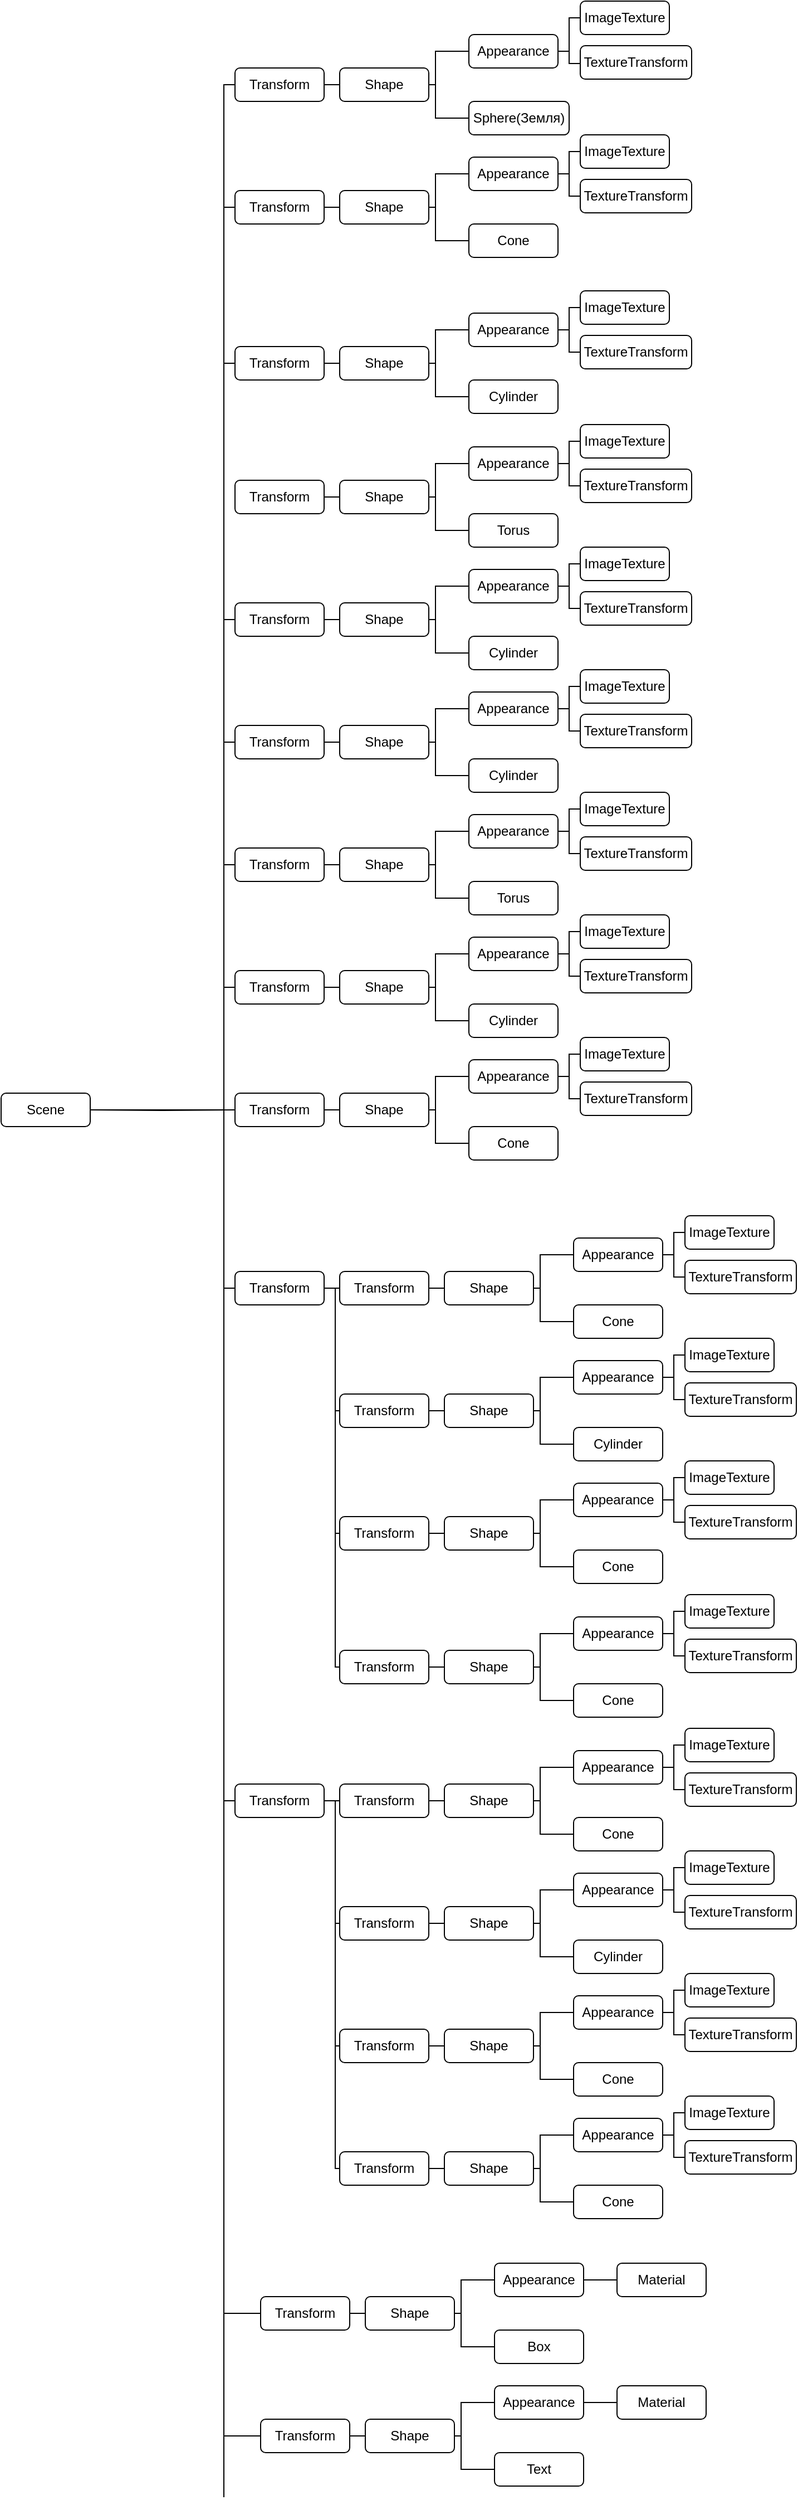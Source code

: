 <mxfile version="14.6.11" type="device"><diagram id="UtvkBC8guh-gYP6OzbVv" name="Page-1"><mxGraphModel dx="813" dy="421" grid="1" gridSize="10" guides="1" tooltips="1" connect="1" arrows="1" fold="1" page="1" pageScale="1" pageWidth="827" pageHeight="1169" math="0" shadow="0"><root><mxCell id="0"/><mxCell id="1" parent="0"/><mxCell id="LopsGSPSqJ2H9F0Yl11R-9" style="edgeStyle=orthogonalEdgeStyle;rounded=0;orthogonalLoop=1;jettySize=auto;html=1;entryX=0;entryY=0.5;entryDx=0;entryDy=0;endArrow=none;endFill=0;" parent="1" source="LopsGSPSqJ2H9F0Yl11R-1" target="LopsGSPSqJ2H9F0Yl11R-2" edge="1"><mxGeometry relative="1" as="geometry"><Array as="points"><mxPoint x="230" y="1095"/><mxPoint x="230" y="175"/></Array></mxGeometry></mxCell><mxCell id="LopsGSPSqJ2H9F0Yl11R-17" style="edgeStyle=orthogonalEdgeStyle;rounded=0;orthogonalLoop=1;jettySize=auto;html=1;entryX=0;entryY=0.5;entryDx=0;entryDy=0;endArrow=none;endFill=0;" parent="1" source="LopsGSPSqJ2H9F0Yl11R-1" target="LopsGSPSqJ2H9F0Yl11R-11" edge="1"><mxGeometry relative="1" as="geometry"><Array as="points"><mxPoint x="230" y="1095"/><mxPoint x="230" y="285"/></Array></mxGeometry></mxCell><mxCell id="LopsGSPSqJ2H9F0Yl11R-31" style="edgeStyle=orthogonalEdgeStyle;rounded=0;orthogonalLoop=1;jettySize=auto;html=1;entryX=0;entryY=0.5;entryDx=0;entryDy=0;endArrow=none;endFill=0;" parent="1" source="LopsGSPSqJ2H9F0Yl11R-1" target="LopsGSPSqJ2H9F0Yl11R-23" edge="1"><mxGeometry relative="1" as="geometry"><Array as="points"><mxPoint x="230" y="1095"/><mxPoint x="230" y="425"/></Array></mxGeometry></mxCell><mxCell id="LopsGSPSqJ2H9F0Yl11R-1" value="Scene" style="rounded=1;whiteSpace=wrap;html=1;" parent="1" vertex="1"><mxGeometry x="30" y="1080" width="80" height="30" as="geometry"/></mxCell><mxCell id="LopsGSPSqJ2H9F0Yl11R-8" style="edgeStyle=orthogonalEdgeStyle;rounded=0;orthogonalLoop=1;jettySize=auto;html=1;entryX=0;entryY=0.5;entryDx=0;entryDy=0;endArrow=none;endFill=0;" parent="1" source="LopsGSPSqJ2H9F0Yl11R-2" target="LopsGSPSqJ2H9F0Yl11R-3" edge="1"><mxGeometry relative="1" as="geometry"/></mxCell><mxCell id="LopsGSPSqJ2H9F0Yl11R-2" value="Transform" style="rounded=1;whiteSpace=wrap;html=1;" parent="1" vertex="1"><mxGeometry x="240" y="160" width="80" height="30" as="geometry"/></mxCell><mxCell id="LopsGSPSqJ2H9F0Yl11R-6" style="edgeStyle=orthogonalEdgeStyle;rounded=0;orthogonalLoop=1;jettySize=auto;html=1;entryX=0;entryY=0.5;entryDx=0;entryDy=0;endArrow=none;endFill=0;" parent="1" source="LopsGSPSqJ2H9F0Yl11R-3" target="LopsGSPSqJ2H9F0Yl11R-5" edge="1"><mxGeometry relative="1" as="geometry"><Array as="points"><mxPoint x="420" y="175"/><mxPoint x="420" y="205"/></Array></mxGeometry></mxCell><mxCell id="LopsGSPSqJ2H9F0Yl11R-7" style="edgeStyle=orthogonalEdgeStyle;rounded=0;orthogonalLoop=1;jettySize=auto;html=1;entryX=0;entryY=0.5;entryDx=0;entryDy=0;endArrow=none;endFill=0;" parent="1" source="LopsGSPSqJ2H9F0Yl11R-3" target="LopsGSPSqJ2H9F0Yl11R-4" edge="1"><mxGeometry relative="1" as="geometry"><Array as="points"><mxPoint x="420" y="175"/><mxPoint x="420" y="145"/></Array></mxGeometry></mxCell><mxCell id="LopsGSPSqJ2H9F0Yl11R-3" value="Shape" style="rounded=1;whiteSpace=wrap;html=1;" parent="1" vertex="1"><mxGeometry x="334" y="160" width="80" height="30" as="geometry"/></mxCell><mxCell id="LopsGSPSqJ2H9F0Yl11R-19" style="edgeStyle=orthogonalEdgeStyle;rounded=0;orthogonalLoop=1;jettySize=auto;html=1;entryX=0;entryY=0.5;entryDx=0;entryDy=0;endArrow=none;endFill=0;" parent="1" source="LopsGSPSqJ2H9F0Yl11R-4" target="LopsGSPSqJ2H9F0Yl11R-18" edge="1"><mxGeometry relative="1" as="geometry"><Array as="points"><mxPoint x="540" y="145"/><mxPoint x="540" y="115"/></Array></mxGeometry></mxCell><mxCell id="3xEvTqlO8h_3tcFU33eO-2" style="edgeStyle=orthogonalEdgeStyle;rounded=0;orthogonalLoop=1;jettySize=auto;html=1;entryX=0;entryY=0.5;entryDx=0;entryDy=0;endArrow=none;endFill=0;" edge="1" parent="1" source="LopsGSPSqJ2H9F0Yl11R-4" target="3xEvTqlO8h_3tcFU33eO-1"><mxGeometry relative="1" as="geometry"><mxPoint x="540" y="155" as="targetPoint"/><Array as="points"><mxPoint x="540" y="145"/><mxPoint x="540" y="156"/><mxPoint x="550" y="156"/></Array></mxGeometry></mxCell><mxCell id="LopsGSPSqJ2H9F0Yl11R-4" value="Appearance" style="rounded=1;whiteSpace=wrap;html=1;" parent="1" vertex="1"><mxGeometry x="450" y="130" width="80" height="30" as="geometry"/></mxCell><mxCell id="LopsGSPSqJ2H9F0Yl11R-5" value="Sphere(Земля)" style="rounded=1;whiteSpace=wrap;html=1;" parent="1" vertex="1"><mxGeometry x="450" y="190" width="90" height="30" as="geometry"/></mxCell><mxCell id="LopsGSPSqJ2H9F0Yl11R-10" style="edgeStyle=orthogonalEdgeStyle;rounded=0;orthogonalLoop=1;jettySize=auto;html=1;entryX=0;entryY=0.5;entryDx=0;entryDy=0;endArrow=none;endFill=0;" parent="1" source="LopsGSPSqJ2H9F0Yl11R-11" target="LopsGSPSqJ2H9F0Yl11R-14" edge="1"><mxGeometry relative="1" as="geometry"/></mxCell><mxCell id="LopsGSPSqJ2H9F0Yl11R-11" value="Transform" style="rounded=1;whiteSpace=wrap;html=1;" parent="1" vertex="1"><mxGeometry x="240" y="270" width="80" height="30" as="geometry"/></mxCell><mxCell id="LopsGSPSqJ2H9F0Yl11R-12" style="edgeStyle=orthogonalEdgeStyle;rounded=0;orthogonalLoop=1;jettySize=auto;html=1;entryX=0;entryY=0.5;entryDx=0;entryDy=0;endArrow=none;endFill=0;" parent="1" source="LopsGSPSqJ2H9F0Yl11R-14" target="LopsGSPSqJ2H9F0Yl11R-16" edge="1"><mxGeometry relative="1" as="geometry"><Array as="points"><mxPoint x="420" y="285"/><mxPoint x="420" y="315"/></Array></mxGeometry></mxCell><mxCell id="LopsGSPSqJ2H9F0Yl11R-13" style="edgeStyle=orthogonalEdgeStyle;rounded=0;orthogonalLoop=1;jettySize=auto;html=1;entryX=0;entryY=0.5;entryDx=0;entryDy=0;endArrow=none;endFill=0;" parent="1" source="LopsGSPSqJ2H9F0Yl11R-14" target="LopsGSPSqJ2H9F0Yl11R-15" edge="1"><mxGeometry relative="1" as="geometry"><Array as="points"><mxPoint x="420" y="285"/><mxPoint x="420" y="255"/></Array></mxGeometry></mxCell><mxCell id="LopsGSPSqJ2H9F0Yl11R-14" value="Shape" style="rounded=1;whiteSpace=wrap;html=1;" parent="1" vertex="1"><mxGeometry x="334" y="270" width="80" height="30" as="geometry"/></mxCell><mxCell id="LopsGSPSqJ2H9F0Yl11R-15" value="Appearance" style="rounded=1;whiteSpace=wrap;html=1;" parent="1" vertex="1"><mxGeometry x="450" y="240" width="80" height="30" as="geometry"/></mxCell><mxCell id="LopsGSPSqJ2H9F0Yl11R-16" value="Cone" style="rounded=1;whiteSpace=wrap;html=1;" parent="1" vertex="1"><mxGeometry x="450" y="300" width="80" height="30" as="geometry"/></mxCell><mxCell id="LopsGSPSqJ2H9F0Yl11R-18" value="ImageTexture" style="rounded=1;whiteSpace=wrap;html=1;" parent="1" vertex="1"><mxGeometry x="550" y="100" width="80" height="30" as="geometry"/></mxCell><mxCell id="LopsGSPSqJ2H9F0Yl11R-22" style="edgeStyle=orthogonalEdgeStyle;rounded=0;orthogonalLoop=1;jettySize=auto;html=1;entryX=0;entryY=0.5;entryDx=0;entryDy=0;endArrow=none;endFill=0;" parent="1" source="LopsGSPSqJ2H9F0Yl11R-23" target="LopsGSPSqJ2H9F0Yl11R-26" edge="1"><mxGeometry relative="1" as="geometry"/></mxCell><mxCell id="LopsGSPSqJ2H9F0Yl11R-23" value="Transform" style="rounded=1;whiteSpace=wrap;html=1;" parent="1" vertex="1"><mxGeometry x="240" y="410" width="80" height="30" as="geometry"/></mxCell><mxCell id="LopsGSPSqJ2H9F0Yl11R-24" style="edgeStyle=orthogonalEdgeStyle;rounded=0;orthogonalLoop=1;jettySize=auto;html=1;entryX=0;entryY=0.5;entryDx=0;entryDy=0;endArrow=none;endFill=0;" parent="1" source="LopsGSPSqJ2H9F0Yl11R-26" target="LopsGSPSqJ2H9F0Yl11R-29" edge="1"><mxGeometry relative="1" as="geometry"><Array as="points"><mxPoint x="420" y="425"/><mxPoint x="420" y="455"/></Array></mxGeometry></mxCell><mxCell id="LopsGSPSqJ2H9F0Yl11R-25" style="edgeStyle=orthogonalEdgeStyle;rounded=0;orthogonalLoop=1;jettySize=auto;html=1;entryX=0;entryY=0.5;entryDx=0;entryDy=0;endArrow=none;endFill=0;" parent="1" source="LopsGSPSqJ2H9F0Yl11R-26" target="LopsGSPSqJ2H9F0Yl11R-28" edge="1"><mxGeometry relative="1" as="geometry"><Array as="points"><mxPoint x="420" y="425"/><mxPoint x="420" y="395"/></Array></mxGeometry></mxCell><mxCell id="LopsGSPSqJ2H9F0Yl11R-26" value="Shape" style="rounded=1;whiteSpace=wrap;html=1;" parent="1" vertex="1"><mxGeometry x="334" y="410" width="80" height="30" as="geometry"/></mxCell><mxCell id="LopsGSPSqJ2H9F0Yl11R-27" style="edgeStyle=orthogonalEdgeStyle;rounded=0;orthogonalLoop=1;jettySize=auto;html=1;entryX=0;entryY=0.5;entryDx=0;entryDy=0;endArrow=none;endFill=0;" parent="1" source="LopsGSPSqJ2H9F0Yl11R-28" edge="1"><mxGeometry relative="1" as="geometry"><Array as="points"><mxPoint x="540" y="395"/><mxPoint x="540" y="375"/></Array><mxPoint x="550" y="375" as="targetPoint"/></mxGeometry></mxCell><mxCell id="LopsGSPSqJ2H9F0Yl11R-33" style="edgeStyle=orthogonalEdgeStyle;rounded=0;orthogonalLoop=1;jettySize=auto;html=1;entryX=0;entryY=0.5;entryDx=0;entryDy=0;endArrow=none;endFill=0;" parent="1" source="LopsGSPSqJ2H9F0Yl11R-28" edge="1"><mxGeometry relative="1" as="geometry"><Array as="points"><mxPoint x="540" y="395"/><mxPoint x="540" y="415"/></Array><mxPoint x="550" y="415" as="targetPoint"/></mxGeometry></mxCell><mxCell id="LopsGSPSqJ2H9F0Yl11R-28" value="Appearance" style="rounded=1;whiteSpace=wrap;html=1;" parent="1" vertex="1"><mxGeometry x="450" y="380" width="80" height="30" as="geometry"/></mxCell><mxCell id="LopsGSPSqJ2H9F0Yl11R-29" value="Cylinder" style="rounded=1;whiteSpace=wrap;html=1;" parent="1" vertex="1"><mxGeometry x="450" y="440" width="80" height="30" as="geometry"/></mxCell><mxCell id="LopsGSPSqJ2H9F0Yl11R-34" style="edgeStyle=orthogonalEdgeStyle;rounded=0;orthogonalLoop=1;jettySize=auto;html=1;entryX=0;entryY=0.5;entryDx=0;entryDy=0;endArrow=none;endFill=0;" parent="1" source="LopsGSPSqJ2H9F0Yl11R-35" target="LopsGSPSqJ2H9F0Yl11R-38" edge="1"><mxGeometry relative="1" as="geometry"/></mxCell><mxCell id="LopsGSPSqJ2H9F0Yl11R-35" value="Transform" style="rounded=1;whiteSpace=wrap;html=1;" parent="1" vertex="1"><mxGeometry x="240" y="530" width="80" height="30" as="geometry"/></mxCell><mxCell id="LopsGSPSqJ2H9F0Yl11R-36" style="edgeStyle=orthogonalEdgeStyle;rounded=0;orthogonalLoop=1;jettySize=auto;html=1;entryX=0;entryY=0.5;entryDx=0;entryDy=0;endArrow=none;endFill=0;" parent="1" source="LopsGSPSqJ2H9F0Yl11R-38" target="LopsGSPSqJ2H9F0Yl11R-42" edge="1"><mxGeometry relative="1" as="geometry"><Array as="points"><mxPoint x="420" y="545"/><mxPoint x="420" y="575"/></Array></mxGeometry></mxCell><mxCell id="LopsGSPSqJ2H9F0Yl11R-37" style="edgeStyle=orthogonalEdgeStyle;rounded=0;orthogonalLoop=1;jettySize=auto;html=1;entryX=0;entryY=0.5;entryDx=0;entryDy=0;endArrow=none;endFill=0;" parent="1" source="LopsGSPSqJ2H9F0Yl11R-38" target="LopsGSPSqJ2H9F0Yl11R-41" edge="1"><mxGeometry relative="1" as="geometry"><Array as="points"><mxPoint x="420" y="545"/><mxPoint x="420" y="515"/></Array></mxGeometry></mxCell><mxCell id="LopsGSPSqJ2H9F0Yl11R-38" value="Shape" style="rounded=1;whiteSpace=wrap;html=1;" parent="1" vertex="1"><mxGeometry x="334" y="530" width="80" height="30" as="geometry"/></mxCell><mxCell id="3xEvTqlO8h_3tcFU33eO-11" style="edgeStyle=orthogonalEdgeStyle;rounded=0;orthogonalLoop=1;jettySize=auto;html=1;entryX=0;entryY=0.5;entryDx=0;entryDy=0;endArrow=none;endFill=0;" edge="1" parent="1" source="LopsGSPSqJ2H9F0Yl11R-41" target="3xEvTqlO8h_3tcFU33eO-9"><mxGeometry relative="1" as="geometry"><Array as="points"><mxPoint x="540" y="515"/><mxPoint x="540" y="495"/></Array></mxGeometry></mxCell><mxCell id="3xEvTqlO8h_3tcFU33eO-12" style="edgeStyle=orthogonalEdgeStyle;rounded=0;orthogonalLoop=1;jettySize=auto;html=1;entryX=0;entryY=0.5;entryDx=0;entryDy=0;endArrow=none;endFill=0;" edge="1" parent="1" source="LopsGSPSqJ2H9F0Yl11R-41" target="3xEvTqlO8h_3tcFU33eO-10"><mxGeometry relative="1" as="geometry"><Array as="points"><mxPoint x="540" y="515"/><mxPoint x="540" y="535"/></Array></mxGeometry></mxCell><mxCell id="LopsGSPSqJ2H9F0Yl11R-41" value="Appearance" style="rounded=1;whiteSpace=wrap;html=1;" parent="1" vertex="1"><mxGeometry x="450" y="500" width="80" height="30" as="geometry"/></mxCell><mxCell id="LopsGSPSqJ2H9F0Yl11R-42" value="Torus" style="rounded=1;whiteSpace=wrap;html=1;" parent="1" vertex="1"><mxGeometry x="450" y="560" width="80" height="30" as="geometry"/></mxCell><mxCell id="LopsGSPSqJ2H9F0Yl11R-45" style="edgeStyle=orthogonalEdgeStyle;rounded=0;orthogonalLoop=1;jettySize=auto;html=1;entryX=0;entryY=0.5;entryDx=0;entryDy=0;endArrow=none;endFill=0;" parent="1" source="LopsGSPSqJ2H9F0Yl11R-46" target="LopsGSPSqJ2H9F0Yl11R-49" edge="1"><mxGeometry relative="1" as="geometry"/></mxCell><mxCell id="LopsGSPSqJ2H9F0Yl11R-146" style="edgeStyle=orthogonalEdgeStyle;rounded=0;orthogonalLoop=1;jettySize=auto;html=1;entryX=1;entryY=0.5;entryDx=0;entryDy=0;endArrow=none;endFill=0;" parent="1" source="LopsGSPSqJ2H9F0Yl11R-46" target="LopsGSPSqJ2H9F0Yl11R-1" edge="1"><mxGeometry relative="1" as="geometry"><Array as="points"><mxPoint x="230" y="655"/><mxPoint x="230" y="1095"/></Array></mxGeometry></mxCell><mxCell id="LopsGSPSqJ2H9F0Yl11R-46" value="Transform" style="rounded=1;whiteSpace=wrap;html=1;" parent="1" vertex="1"><mxGeometry x="240" y="640" width="80" height="30" as="geometry"/></mxCell><mxCell id="LopsGSPSqJ2H9F0Yl11R-47" style="edgeStyle=orthogonalEdgeStyle;rounded=0;orthogonalLoop=1;jettySize=auto;html=1;entryX=0;entryY=0.5;entryDx=0;entryDy=0;endArrow=none;endFill=0;" parent="1" source="LopsGSPSqJ2H9F0Yl11R-49" target="LopsGSPSqJ2H9F0Yl11R-52" edge="1"><mxGeometry relative="1" as="geometry"><Array as="points"><mxPoint x="420" y="655"/><mxPoint x="420" y="685"/></Array></mxGeometry></mxCell><mxCell id="LopsGSPSqJ2H9F0Yl11R-48" style="edgeStyle=orthogonalEdgeStyle;rounded=0;orthogonalLoop=1;jettySize=auto;html=1;entryX=0;entryY=0.5;entryDx=0;entryDy=0;endArrow=none;endFill=0;" parent="1" source="LopsGSPSqJ2H9F0Yl11R-49" target="LopsGSPSqJ2H9F0Yl11R-51" edge="1"><mxGeometry relative="1" as="geometry"><Array as="points"><mxPoint x="420" y="655"/><mxPoint x="420" y="625"/></Array></mxGeometry></mxCell><mxCell id="LopsGSPSqJ2H9F0Yl11R-49" value="Shape" style="rounded=1;whiteSpace=wrap;html=1;" parent="1" vertex="1"><mxGeometry x="334" y="640" width="80" height="30" as="geometry"/></mxCell><mxCell id="3xEvTqlO8h_3tcFU33eO-15" style="edgeStyle=orthogonalEdgeStyle;rounded=0;orthogonalLoop=1;jettySize=auto;html=1;entryX=0;entryY=0.5;entryDx=0;entryDy=0;endArrow=none;endFill=0;" edge="1" parent="1" source="LopsGSPSqJ2H9F0Yl11R-51" target="3xEvTqlO8h_3tcFU33eO-13"><mxGeometry relative="1" as="geometry"><Array as="points"><mxPoint x="540" y="625"/><mxPoint x="540" y="605"/></Array></mxGeometry></mxCell><mxCell id="3xEvTqlO8h_3tcFU33eO-16" style="edgeStyle=orthogonalEdgeStyle;rounded=0;orthogonalLoop=1;jettySize=auto;html=1;entryX=0;entryY=0.5;entryDx=0;entryDy=0;endArrow=none;endFill=0;" edge="1" parent="1" source="LopsGSPSqJ2H9F0Yl11R-51" target="3xEvTqlO8h_3tcFU33eO-14"><mxGeometry relative="1" as="geometry"><Array as="points"><mxPoint x="540" y="625"/><mxPoint x="540" y="645"/></Array></mxGeometry></mxCell><mxCell id="LopsGSPSqJ2H9F0Yl11R-51" value="Appearance" style="rounded=1;whiteSpace=wrap;html=1;" parent="1" vertex="1"><mxGeometry x="450" y="610" width="80" height="30" as="geometry"/></mxCell><mxCell id="LopsGSPSqJ2H9F0Yl11R-52" value="Cylinder" style="rounded=1;whiteSpace=wrap;html=1;" parent="1" vertex="1"><mxGeometry x="450" y="670" width="80" height="30" as="geometry"/></mxCell><mxCell id="LopsGSPSqJ2H9F0Yl11R-54" style="edgeStyle=orthogonalEdgeStyle;rounded=0;orthogonalLoop=1;jettySize=auto;html=1;entryX=0;entryY=0.5;entryDx=0;entryDy=0;endArrow=none;endFill=0;" parent="1" source="LopsGSPSqJ2H9F0Yl11R-55" target="LopsGSPSqJ2H9F0Yl11R-58" edge="1"><mxGeometry relative="1" as="geometry"/></mxCell><mxCell id="LopsGSPSqJ2H9F0Yl11R-147" style="edgeStyle=orthogonalEdgeStyle;rounded=0;orthogonalLoop=1;jettySize=auto;html=1;entryX=1;entryY=0.5;entryDx=0;entryDy=0;endArrow=none;endFill=0;" parent="1" source="LopsGSPSqJ2H9F0Yl11R-55" target="LopsGSPSqJ2H9F0Yl11R-1" edge="1"><mxGeometry relative="1" as="geometry"><Array as="points"><mxPoint x="230" y="765"/><mxPoint x="230" y="1095"/></Array></mxGeometry></mxCell><mxCell id="LopsGSPSqJ2H9F0Yl11R-55" value="Transform" style="rounded=1;whiteSpace=wrap;html=1;" parent="1" vertex="1"><mxGeometry x="240" y="750" width="80" height="30" as="geometry"/></mxCell><mxCell id="LopsGSPSqJ2H9F0Yl11R-56" style="edgeStyle=orthogonalEdgeStyle;rounded=0;orthogonalLoop=1;jettySize=auto;html=1;entryX=0;entryY=0.5;entryDx=0;entryDy=0;endArrow=none;endFill=0;" parent="1" source="LopsGSPSqJ2H9F0Yl11R-58" target="LopsGSPSqJ2H9F0Yl11R-61" edge="1"><mxGeometry relative="1" as="geometry"><Array as="points"><mxPoint x="420" y="765"/><mxPoint x="420" y="795"/></Array></mxGeometry></mxCell><mxCell id="LopsGSPSqJ2H9F0Yl11R-57" style="edgeStyle=orthogonalEdgeStyle;rounded=0;orthogonalLoop=1;jettySize=auto;html=1;entryX=0;entryY=0.5;entryDx=0;entryDy=0;endArrow=none;endFill=0;" parent="1" source="LopsGSPSqJ2H9F0Yl11R-58" target="LopsGSPSqJ2H9F0Yl11R-60" edge="1"><mxGeometry relative="1" as="geometry"><Array as="points"><mxPoint x="420" y="765"/><mxPoint x="420" y="735"/></Array></mxGeometry></mxCell><mxCell id="LopsGSPSqJ2H9F0Yl11R-58" value="Shape" style="rounded=1;whiteSpace=wrap;html=1;" parent="1" vertex="1"><mxGeometry x="334" y="750" width="80" height="30" as="geometry"/></mxCell><mxCell id="3xEvTqlO8h_3tcFU33eO-19" style="edgeStyle=orthogonalEdgeStyle;rounded=0;orthogonalLoop=1;jettySize=auto;html=1;entryX=0;entryY=0.5;entryDx=0;entryDy=0;endArrow=none;endFill=0;" edge="1" parent="1" source="LopsGSPSqJ2H9F0Yl11R-60" target="3xEvTqlO8h_3tcFU33eO-17"><mxGeometry relative="1" as="geometry"><Array as="points"><mxPoint x="540" y="735"/><mxPoint x="540" y="715"/></Array></mxGeometry></mxCell><mxCell id="3xEvTqlO8h_3tcFU33eO-20" style="edgeStyle=orthogonalEdgeStyle;rounded=0;orthogonalLoop=1;jettySize=auto;html=1;entryX=0;entryY=0.5;entryDx=0;entryDy=0;endArrow=none;endFill=0;" edge="1" parent="1" source="LopsGSPSqJ2H9F0Yl11R-60" target="3xEvTqlO8h_3tcFU33eO-18"><mxGeometry relative="1" as="geometry"><Array as="points"><mxPoint x="540" y="735"/><mxPoint x="540" y="755"/></Array></mxGeometry></mxCell><mxCell id="LopsGSPSqJ2H9F0Yl11R-60" value="Appearance" style="rounded=1;whiteSpace=wrap;html=1;" parent="1" vertex="1"><mxGeometry x="450" y="720" width="80" height="30" as="geometry"/></mxCell><mxCell id="LopsGSPSqJ2H9F0Yl11R-61" value="Cylinder" style="rounded=1;whiteSpace=wrap;html=1;" parent="1" vertex="1"><mxGeometry x="450" y="780" width="80" height="30" as="geometry"/></mxCell><mxCell id="LopsGSPSqJ2H9F0Yl11R-63" style="edgeStyle=orthogonalEdgeStyle;rounded=0;orthogonalLoop=1;jettySize=auto;html=1;entryX=0;entryY=0.5;entryDx=0;entryDy=0;endArrow=none;endFill=0;" parent="1" source="LopsGSPSqJ2H9F0Yl11R-64" target="LopsGSPSqJ2H9F0Yl11R-67" edge="1"><mxGeometry relative="1" as="geometry"/></mxCell><mxCell id="LopsGSPSqJ2H9F0Yl11R-148" style="edgeStyle=orthogonalEdgeStyle;rounded=0;orthogonalLoop=1;jettySize=auto;html=1;entryX=1;entryY=0.5;entryDx=0;entryDy=0;endArrow=none;endFill=0;" parent="1" source="LopsGSPSqJ2H9F0Yl11R-64" target="LopsGSPSqJ2H9F0Yl11R-1" edge="1"><mxGeometry relative="1" as="geometry"><Array as="points"><mxPoint x="230" y="875"/><mxPoint x="230" y="1095"/></Array></mxGeometry></mxCell><mxCell id="LopsGSPSqJ2H9F0Yl11R-64" value="Transform" style="rounded=1;whiteSpace=wrap;html=1;" parent="1" vertex="1"><mxGeometry x="240" y="860" width="80" height="30" as="geometry"/></mxCell><mxCell id="LopsGSPSqJ2H9F0Yl11R-65" style="edgeStyle=orthogonalEdgeStyle;rounded=0;orthogonalLoop=1;jettySize=auto;html=1;entryX=0;entryY=0.5;entryDx=0;entryDy=0;endArrow=none;endFill=0;" parent="1" source="LopsGSPSqJ2H9F0Yl11R-67" target="LopsGSPSqJ2H9F0Yl11R-70" edge="1"><mxGeometry relative="1" as="geometry"><Array as="points"><mxPoint x="420" y="875"/><mxPoint x="420" y="905"/></Array></mxGeometry></mxCell><mxCell id="LopsGSPSqJ2H9F0Yl11R-66" style="edgeStyle=orthogonalEdgeStyle;rounded=0;orthogonalLoop=1;jettySize=auto;html=1;entryX=0;entryY=0.5;entryDx=0;entryDy=0;endArrow=none;endFill=0;" parent="1" source="LopsGSPSqJ2H9F0Yl11R-67" target="LopsGSPSqJ2H9F0Yl11R-69" edge="1"><mxGeometry relative="1" as="geometry"><Array as="points"><mxPoint x="420" y="875"/><mxPoint x="420" y="845"/></Array></mxGeometry></mxCell><mxCell id="LopsGSPSqJ2H9F0Yl11R-67" value="Shape" style="rounded=1;whiteSpace=wrap;html=1;" parent="1" vertex="1"><mxGeometry x="334" y="860" width="80" height="30" as="geometry"/></mxCell><mxCell id="3xEvTqlO8h_3tcFU33eO-23" style="edgeStyle=orthogonalEdgeStyle;rounded=0;orthogonalLoop=1;jettySize=auto;html=1;entryX=0;entryY=0.5;entryDx=0;entryDy=0;endArrow=none;endFill=0;" edge="1" parent="1" source="LopsGSPSqJ2H9F0Yl11R-69" target="3xEvTqlO8h_3tcFU33eO-21"><mxGeometry relative="1" as="geometry"><Array as="points"><mxPoint x="540" y="845"/><mxPoint x="540" y="825"/></Array></mxGeometry></mxCell><mxCell id="3xEvTqlO8h_3tcFU33eO-24" style="edgeStyle=orthogonalEdgeStyle;rounded=0;orthogonalLoop=1;jettySize=auto;html=1;entryX=0;entryY=0.5;entryDx=0;entryDy=0;endArrow=none;endFill=0;" edge="1" parent="1" source="LopsGSPSqJ2H9F0Yl11R-69" target="3xEvTqlO8h_3tcFU33eO-22"><mxGeometry relative="1" as="geometry"><Array as="points"><mxPoint x="540" y="845"/><mxPoint x="540" y="865"/></Array></mxGeometry></mxCell><mxCell id="LopsGSPSqJ2H9F0Yl11R-69" value="Appearance" style="rounded=1;whiteSpace=wrap;html=1;" parent="1" vertex="1"><mxGeometry x="450" y="830" width="80" height="30" as="geometry"/></mxCell><mxCell id="LopsGSPSqJ2H9F0Yl11R-70" value="Torus" style="rounded=1;whiteSpace=wrap;html=1;" parent="1" vertex="1"><mxGeometry x="450" y="890" width="80" height="30" as="geometry"/></mxCell><mxCell id="LopsGSPSqJ2H9F0Yl11R-149" style="edgeStyle=orthogonalEdgeStyle;rounded=0;orthogonalLoop=1;jettySize=auto;html=1;entryX=1;entryY=0.5;entryDx=0;entryDy=0;endArrow=none;endFill=0;" parent="1" target="LopsGSPSqJ2H9F0Yl11R-1" edge="1"><mxGeometry relative="1" as="geometry"><Array as="points"><mxPoint x="230" y="985"/><mxPoint x="230" y="1095"/></Array><mxPoint x="240.0" y="985.0" as="sourcePoint"/></mxGeometry></mxCell><mxCell id="LopsGSPSqJ2H9F0Yl11R-150" style="edgeStyle=orthogonalEdgeStyle;rounded=0;orthogonalLoop=1;jettySize=auto;html=1;entryX=1;entryY=0.5;entryDx=0;entryDy=0;endArrow=none;endFill=0;" parent="1" target="LopsGSPSqJ2H9F0Yl11R-1" edge="1"><mxGeometry relative="1" as="geometry"><mxPoint x="240.0" y="1095" as="sourcePoint"/></mxGeometry></mxCell><mxCell id="3xEvTqlO8h_3tcFU33eO-1" value="TextureTransform" style="rounded=1;whiteSpace=wrap;html=1;" vertex="1" parent="1"><mxGeometry x="550" y="140" width="100" height="30" as="geometry"/></mxCell><mxCell id="3xEvTqlO8h_3tcFU33eO-5" value="" style="edgeStyle=orthogonalEdgeStyle;rounded=0;orthogonalLoop=1;jettySize=auto;html=1;endArrow=none;endFill=0;" edge="1" parent="1" source="3xEvTqlO8h_3tcFU33eO-3" target="LopsGSPSqJ2H9F0Yl11R-15"><mxGeometry relative="1" as="geometry"><Array as="points"><mxPoint x="540" y="235"/><mxPoint x="540" y="255"/></Array></mxGeometry></mxCell><mxCell id="3xEvTqlO8h_3tcFU33eO-3" value="ImageTexture" style="rounded=1;whiteSpace=wrap;html=1;" vertex="1" parent="1"><mxGeometry x="550" y="220" width="80" height="30" as="geometry"/></mxCell><mxCell id="3xEvTqlO8h_3tcFU33eO-6" style="edgeStyle=orthogonalEdgeStyle;rounded=0;orthogonalLoop=1;jettySize=auto;html=1;entryX=1;entryY=0.5;entryDx=0;entryDy=0;endArrow=none;endFill=0;" edge="1" parent="1" source="3xEvTqlO8h_3tcFU33eO-4" target="LopsGSPSqJ2H9F0Yl11R-15"><mxGeometry relative="1" as="geometry"><Array as="points"><mxPoint x="540" y="275"/><mxPoint x="540" y="255"/></Array></mxGeometry></mxCell><mxCell id="3xEvTqlO8h_3tcFU33eO-4" value="TextureTransform" style="rounded=1;whiteSpace=wrap;html=1;" vertex="1" parent="1"><mxGeometry x="550" y="260" width="100" height="30" as="geometry"/></mxCell><mxCell id="3xEvTqlO8h_3tcFU33eO-7" value="ImageTexture" style="rounded=1;whiteSpace=wrap;html=1;" vertex="1" parent="1"><mxGeometry x="550" y="360" width="80" height="30" as="geometry"/></mxCell><mxCell id="3xEvTqlO8h_3tcFU33eO-8" value="TextureTransform" style="rounded=1;whiteSpace=wrap;html=1;" vertex="1" parent="1"><mxGeometry x="550" y="400" width="100" height="30" as="geometry"/></mxCell><mxCell id="3xEvTqlO8h_3tcFU33eO-9" value="ImageTexture" style="rounded=1;whiteSpace=wrap;html=1;" vertex="1" parent="1"><mxGeometry x="550" y="480" width="80" height="30" as="geometry"/></mxCell><mxCell id="3xEvTqlO8h_3tcFU33eO-10" value="TextureTransform" style="rounded=1;whiteSpace=wrap;html=1;" vertex="1" parent="1"><mxGeometry x="550" y="520" width="100" height="30" as="geometry"/></mxCell><mxCell id="3xEvTqlO8h_3tcFU33eO-13" value="ImageTexture" style="rounded=1;whiteSpace=wrap;html=1;" vertex="1" parent="1"><mxGeometry x="550" y="590" width="80" height="30" as="geometry"/></mxCell><mxCell id="3xEvTqlO8h_3tcFU33eO-14" value="TextureTransform" style="rounded=1;whiteSpace=wrap;html=1;" vertex="1" parent="1"><mxGeometry x="550" y="630" width="100" height="30" as="geometry"/></mxCell><mxCell id="3xEvTqlO8h_3tcFU33eO-17" value="ImageTexture" style="rounded=1;whiteSpace=wrap;html=1;" vertex="1" parent="1"><mxGeometry x="550" y="700" width="80" height="30" as="geometry"/></mxCell><mxCell id="3xEvTqlO8h_3tcFU33eO-18" value="TextureTransform" style="rounded=1;whiteSpace=wrap;html=1;" vertex="1" parent="1"><mxGeometry x="550" y="740" width="100" height="30" as="geometry"/></mxCell><mxCell id="3xEvTqlO8h_3tcFU33eO-21" value="ImageTexture" style="rounded=1;whiteSpace=wrap;html=1;" vertex="1" parent="1"><mxGeometry x="550" y="810" width="80" height="30" as="geometry"/></mxCell><mxCell id="3xEvTqlO8h_3tcFU33eO-22" value="TextureTransform" style="rounded=1;whiteSpace=wrap;html=1;" vertex="1" parent="1"><mxGeometry x="550" y="850" width="100" height="30" as="geometry"/></mxCell><mxCell id="3xEvTqlO8h_3tcFU33eO-26" style="edgeStyle=orthogonalEdgeStyle;rounded=0;orthogonalLoop=1;jettySize=auto;html=1;entryX=0;entryY=0.5;entryDx=0;entryDy=0;endArrow=none;endFill=0;" edge="1" parent="1" source="3xEvTqlO8h_3tcFU33eO-27" target="3xEvTqlO8h_3tcFU33eO-30"><mxGeometry relative="1" as="geometry"/></mxCell><mxCell id="3xEvTqlO8h_3tcFU33eO-27" value="Transform" style="rounded=1;whiteSpace=wrap;html=1;" vertex="1" parent="1"><mxGeometry x="240" y="970" width="80" height="30" as="geometry"/></mxCell><mxCell id="3xEvTqlO8h_3tcFU33eO-28" style="edgeStyle=orthogonalEdgeStyle;rounded=0;orthogonalLoop=1;jettySize=auto;html=1;entryX=0;entryY=0.5;entryDx=0;entryDy=0;endArrow=none;endFill=0;" edge="1" parent="1" source="3xEvTqlO8h_3tcFU33eO-30" target="3xEvTqlO8h_3tcFU33eO-34"><mxGeometry relative="1" as="geometry"><Array as="points"><mxPoint x="420" y="985"/><mxPoint x="420" y="1015"/></Array></mxGeometry></mxCell><mxCell id="3xEvTqlO8h_3tcFU33eO-29" style="edgeStyle=orthogonalEdgeStyle;rounded=0;orthogonalLoop=1;jettySize=auto;html=1;entryX=0;entryY=0.5;entryDx=0;entryDy=0;endArrow=none;endFill=0;" edge="1" parent="1" source="3xEvTqlO8h_3tcFU33eO-30" target="3xEvTqlO8h_3tcFU33eO-33"><mxGeometry relative="1" as="geometry"><Array as="points"><mxPoint x="420" y="985"/><mxPoint x="420" y="955"/></Array></mxGeometry></mxCell><mxCell id="3xEvTqlO8h_3tcFU33eO-30" value="Shape" style="rounded=1;whiteSpace=wrap;html=1;" vertex="1" parent="1"><mxGeometry x="334" y="970" width="80" height="30" as="geometry"/></mxCell><mxCell id="3xEvTqlO8h_3tcFU33eO-31" style="edgeStyle=orthogonalEdgeStyle;rounded=0;orthogonalLoop=1;jettySize=auto;html=1;entryX=0;entryY=0.5;entryDx=0;entryDy=0;endArrow=none;endFill=0;" edge="1" parent="1" source="3xEvTqlO8h_3tcFU33eO-33" target="3xEvTqlO8h_3tcFU33eO-35"><mxGeometry relative="1" as="geometry"><Array as="points"><mxPoint x="540" y="955"/><mxPoint x="540" y="935"/></Array></mxGeometry></mxCell><mxCell id="3xEvTqlO8h_3tcFU33eO-32" style="edgeStyle=orthogonalEdgeStyle;rounded=0;orthogonalLoop=1;jettySize=auto;html=1;entryX=0;entryY=0.5;entryDx=0;entryDy=0;endArrow=none;endFill=0;" edge="1" parent="1" source="3xEvTqlO8h_3tcFU33eO-33" target="3xEvTqlO8h_3tcFU33eO-36"><mxGeometry relative="1" as="geometry"><Array as="points"><mxPoint x="540" y="955"/><mxPoint x="540" y="975"/></Array></mxGeometry></mxCell><mxCell id="3xEvTqlO8h_3tcFU33eO-33" value="Appearance" style="rounded=1;whiteSpace=wrap;html=1;" vertex="1" parent="1"><mxGeometry x="450" y="940" width="80" height="30" as="geometry"/></mxCell><mxCell id="3xEvTqlO8h_3tcFU33eO-34" value="Cylinder" style="rounded=1;whiteSpace=wrap;html=1;" vertex="1" parent="1"><mxGeometry x="450" y="1000" width="80" height="30" as="geometry"/></mxCell><mxCell id="3xEvTqlO8h_3tcFU33eO-35" value="ImageTexture" style="rounded=1;whiteSpace=wrap;html=1;" vertex="1" parent="1"><mxGeometry x="550" y="920" width="80" height="30" as="geometry"/></mxCell><mxCell id="3xEvTqlO8h_3tcFU33eO-36" value="TextureTransform" style="rounded=1;whiteSpace=wrap;html=1;" vertex="1" parent="1"><mxGeometry x="550" y="960" width="100" height="30" as="geometry"/></mxCell><mxCell id="3xEvTqlO8h_3tcFU33eO-37" style="edgeStyle=orthogonalEdgeStyle;rounded=0;orthogonalLoop=1;jettySize=auto;html=1;entryX=0;entryY=0.5;entryDx=0;entryDy=0;endArrow=none;endFill=0;" edge="1" parent="1" source="3xEvTqlO8h_3tcFU33eO-38" target="3xEvTqlO8h_3tcFU33eO-41"><mxGeometry relative="1" as="geometry"/></mxCell><mxCell id="3xEvTqlO8h_3tcFU33eO-38" value="Transform" style="rounded=1;whiteSpace=wrap;html=1;" vertex="1" parent="1"><mxGeometry x="240" y="1080" width="80" height="30" as="geometry"/></mxCell><mxCell id="3xEvTqlO8h_3tcFU33eO-39" style="edgeStyle=orthogonalEdgeStyle;rounded=0;orthogonalLoop=1;jettySize=auto;html=1;entryX=0;entryY=0.5;entryDx=0;entryDy=0;endArrow=none;endFill=0;" edge="1" parent="1" source="3xEvTqlO8h_3tcFU33eO-41" target="3xEvTqlO8h_3tcFU33eO-45"><mxGeometry relative="1" as="geometry"><Array as="points"><mxPoint x="420" y="1095"/><mxPoint x="420" y="1125"/></Array></mxGeometry></mxCell><mxCell id="3xEvTqlO8h_3tcFU33eO-40" style="edgeStyle=orthogonalEdgeStyle;rounded=0;orthogonalLoop=1;jettySize=auto;html=1;entryX=0;entryY=0.5;entryDx=0;entryDy=0;endArrow=none;endFill=0;" edge="1" parent="1" source="3xEvTqlO8h_3tcFU33eO-41" target="3xEvTqlO8h_3tcFU33eO-44"><mxGeometry relative="1" as="geometry"><Array as="points"><mxPoint x="420" y="1095"/><mxPoint x="420" y="1065"/></Array></mxGeometry></mxCell><mxCell id="3xEvTqlO8h_3tcFU33eO-41" value="Shape" style="rounded=1;whiteSpace=wrap;html=1;" vertex="1" parent="1"><mxGeometry x="334" y="1080" width="80" height="30" as="geometry"/></mxCell><mxCell id="3xEvTqlO8h_3tcFU33eO-42" style="edgeStyle=orthogonalEdgeStyle;rounded=0;orthogonalLoop=1;jettySize=auto;html=1;entryX=0;entryY=0.5;entryDx=0;entryDy=0;endArrow=none;endFill=0;" edge="1" parent="1" source="3xEvTqlO8h_3tcFU33eO-44" target="3xEvTqlO8h_3tcFU33eO-46"><mxGeometry relative="1" as="geometry"><Array as="points"><mxPoint x="540" y="1065"/><mxPoint x="540" y="1045"/></Array></mxGeometry></mxCell><mxCell id="3xEvTqlO8h_3tcFU33eO-43" style="edgeStyle=orthogonalEdgeStyle;rounded=0;orthogonalLoop=1;jettySize=auto;html=1;entryX=0;entryY=0.5;entryDx=0;entryDy=0;endArrow=none;endFill=0;" edge="1" parent="1" source="3xEvTqlO8h_3tcFU33eO-44" target="3xEvTqlO8h_3tcFU33eO-47"><mxGeometry relative="1" as="geometry"><Array as="points"><mxPoint x="540" y="1065"/><mxPoint x="540" y="1085"/></Array></mxGeometry></mxCell><mxCell id="3xEvTqlO8h_3tcFU33eO-44" value="Appearance" style="rounded=1;whiteSpace=wrap;html=1;" vertex="1" parent="1"><mxGeometry x="450" y="1050" width="80" height="30" as="geometry"/></mxCell><mxCell id="3xEvTqlO8h_3tcFU33eO-45" value="Cone" style="rounded=1;whiteSpace=wrap;html=1;" vertex="1" parent="1"><mxGeometry x="450" y="1110" width="80" height="30" as="geometry"/></mxCell><mxCell id="3xEvTqlO8h_3tcFU33eO-46" value="ImageTexture" style="rounded=1;whiteSpace=wrap;html=1;" vertex="1" parent="1"><mxGeometry x="550" y="1030" width="80" height="30" as="geometry"/></mxCell><mxCell id="3xEvTqlO8h_3tcFU33eO-47" value="TextureTransform" style="rounded=1;whiteSpace=wrap;html=1;" vertex="1" parent="1"><mxGeometry x="550" y="1070" width="100" height="30" as="geometry"/></mxCell><mxCell id="3xEvTqlO8h_3tcFU33eO-70" style="edgeStyle=orthogonalEdgeStyle;rounded=0;orthogonalLoop=1;jettySize=auto;html=1;entryX=0;entryY=0.5;entryDx=0;entryDy=0;endArrow=none;endFill=0;" edge="1" parent="1" source="3xEvTqlO8h_3tcFU33eO-48" target="3xEvTqlO8h_3tcFU33eO-60"><mxGeometry relative="1" as="geometry"/></mxCell><mxCell id="3xEvTqlO8h_3tcFU33eO-71" style="edgeStyle=orthogonalEdgeStyle;rounded=0;orthogonalLoop=1;jettySize=auto;html=1;endArrow=none;endFill=0;" edge="1" parent="1" source="3xEvTqlO8h_3tcFU33eO-48"><mxGeometry relative="1" as="geometry"><mxPoint x="230" y="1090" as="targetPoint"/><Array as="points"><mxPoint x="230" y="1255"/></Array></mxGeometry></mxCell><mxCell id="3xEvTqlO8h_3tcFU33eO-48" value="Transform" style="rounded=1;whiteSpace=wrap;html=1;" vertex="1" parent="1"><mxGeometry x="240" y="1240" width="80" height="30" as="geometry"/></mxCell><mxCell id="3xEvTqlO8h_3tcFU33eO-59" style="edgeStyle=orthogonalEdgeStyle;rounded=0;orthogonalLoop=1;jettySize=auto;html=1;entryX=0;entryY=0.5;entryDx=0;entryDy=0;endArrow=none;endFill=0;" edge="1" parent="1" source="3xEvTqlO8h_3tcFU33eO-60" target="3xEvTqlO8h_3tcFU33eO-63"><mxGeometry relative="1" as="geometry"/></mxCell><mxCell id="3xEvTqlO8h_3tcFU33eO-60" value="Transform" style="rounded=1;whiteSpace=wrap;html=1;" vertex="1" parent="1"><mxGeometry x="334" y="1240" width="80" height="30" as="geometry"/></mxCell><mxCell id="3xEvTqlO8h_3tcFU33eO-61" style="edgeStyle=orthogonalEdgeStyle;rounded=0;orthogonalLoop=1;jettySize=auto;html=1;entryX=0;entryY=0.5;entryDx=0;entryDy=0;endArrow=none;endFill=0;" edge="1" parent="1" source="3xEvTqlO8h_3tcFU33eO-63" target="3xEvTqlO8h_3tcFU33eO-67"><mxGeometry relative="1" as="geometry"><Array as="points"><mxPoint x="514" y="1255"/><mxPoint x="514" y="1285"/></Array></mxGeometry></mxCell><mxCell id="3xEvTqlO8h_3tcFU33eO-62" style="edgeStyle=orthogonalEdgeStyle;rounded=0;orthogonalLoop=1;jettySize=auto;html=1;entryX=0;entryY=0.5;entryDx=0;entryDy=0;endArrow=none;endFill=0;" edge="1" parent="1" source="3xEvTqlO8h_3tcFU33eO-63" target="3xEvTqlO8h_3tcFU33eO-66"><mxGeometry relative="1" as="geometry"><Array as="points"><mxPoint x="514" y="1255"/><mxPoint x="514" y="1225"/></Array></mxGeometry></mxCell><mxCell id="3xEvTqlO8h_3tcFU33eO-63" value="Shape" style="rounded=1;whiteSpace=wrap;html=1;" vertex="1" parent="1"><mxGeometry x="428" y="1240" width="80" height="30" as="geometry"/></mxCell><mxCell id="3xEvTqlO8h_3tcFU33eO-64" style="edgeStyle=orthogonalEdgeStyle;rounded=0;orthogonalLoop=1;jettySize=auto;html=1;entryX=0;entryY=0.5;entryDx=0;entryDy=0;endArrow=none;endFill=0;" edge="1" parent="1" source="3xEvTqlO8h_3tcFU33eO-66" target="3xEvTqlO8h_3tcFU33eO-68"><mxGeometry relative="1" as="geometry"><Array as="points"><mxPoint x="634" y="1225"/><mxPoint x="634" y="1205"/></Array></mxGeometry></mxCell><mxCell id="3xEvTqlO8h_3tcFU33eO-65" style="edgeStyle=orthogonalEdgeStyle;rounded=0;orthogonalLoop=1;jettySize=auto;html=1;entryX=0;entryY=0.5;entryDx=0;entryDy=0;endArrow=none;endFill=0;" edge="1" parent="1" source="3xEvTqlO8h_3tcFU33eO-66" target="3xEvTqlO8h_3tcFU33eO-69"><mxGeometry relative="1" as="geometry"><Array as="points"><mxPoint x="634" y="1225"/><mxPoint x="634" y="1245"/></Array></mxGeometry></mxCell><mxCell id="3xEvTqlO8h_3tcFU33eO-66" value="Appearance" style="rounded=1;whiteSpace=wrap;html=1;" vertex="1" parent="1"><mxGeometry x="544" y="1210" width="80" height="30" as="geometry"/></mxCell><mxCell id="3xEvTqlO8h_3tcFU33eO-67" value="Cone" style="rounded=1;whiteSpace=wrap;html=1;" vertex="1" parent="1"><mxGeometry x="544" y="1270" width="80" height="30" as="geometry"/></mxCell><mxCell id="3xEvTqlO8h_3tcFU33eO-68" value="ImageTexture" style="rounded=1;whiteSpace=wrap;html=1;" vertex="1" parent="1"><mxGeometry x="644" y="1190" width="80" height="30" as="geometry"/></mxCell><mxCell id="3xEvTqlO8h_3tcFU33eO-69" value="TextureTransform" style="rounded=1;whiteSpace=wrap;html=1;" vertex="1" parent="1"><mxGeometry x="644" y="1230" width="100" height="30" as="geometry"/></mxCell><mxCell id="3xEvTqlO8h_3tcFU33eO-85" style="edgeStyle=orthogonalEdgeStyle;rounded=0;orthogonalLoop=1;jettySize=auto;html=1;entryX=0;entryY=0.5;entryDx=0;entryDy=0;endArrow=none;endFill=0;" edge="1" parent="1" source="3xEvTqlO8h_3tcFU33eO-86" target="3xEvTqlO8h_3tcFU33eO-89"><mxGeometry relative="1" as="geometry"/></mxCell><mxCell id="3xEvTqlO8h_3tcFU33eO-192" style="edgeStyle=orthogonalEdgeStyle;rounded=0;orthogonalLoop=1;jettySize=auto;html=1;entryX=1;entryY=0.5;entryDx=0;entryDy=0;endArrow=none;endFill=0;" edge="1" parent="1" source="3xEvTqlO8h_3tcFU33eO-86" target="3xEvTqlO8h_3tcFU33eO-48"><mxGeometry relative="1" as="geometry"><Array as="points"><mxPoint x="330" y="1365"/><mxPoint x="330" y="1255"/></Array></mxGeometry></mxCell><mxCell id="3xEvTqlO8h_3tcFU33eO-86" value="Transform" style="rounded=1;whiteSpace=wrap;html=1;" vertex="1" parent="1"><mxGeometry x="334" y="1350" width="80" height="30" as="geometry"/></mxCell><mxCell id="3xEvTqlO8h_3tcFU33eO-87" style="edgeStyle=orthogonalEdgeStyle;rounded=0;orthogonalLoop=1;jettySize=auto;html=1;entryX=0;entryY=0.5;entryDx=0;entryDy=0;endArrow=none;endFill=0;" edge="1" parent="1" source="3xEvTqlO8h_3tcFU33eO-89" target="3xEvTqlO8h_3tcFU33eO-93"><mxGeometry relative="1" as="geometry"><Array as="points"><mxPoint x="514" y="1365"/><mxPoint x="514" y="1395"/></Array></mxGeometry></mxCell><mxCell id="3xEvTqlO8h_3tcFU33eO-88" style="edgeStyle=orthogonalEdgeStyle;rounded=0;orthogonalLoop=1;jettySize=auto;html=1;entryX=0;entryY=0.5;entryDx=0;entryDy=0;endArrow=none;endFill=0;" edge="1" parent="1" source="3xEvTqlO8h_3tcFU33eO-89" target="3xEvTqlO8h_3tcFU33eO-92"><mxGeometry relative="1" as="geometry"><Array as="points"><mxPoint x="514" y="1365"/><mxPoint x="514" y="1335"/></Array></mxGeometry></mxCell><mxCell id="3xEvTqlO8h_3tcFU33eO-89" value="Shape" style="rounded=1;whiteSpace=wrap;html=1;" vertex="1" parent="1"><mxGeometry x="428" y="1350" width="80" height="30" as="geometry"/></mxCell><mxCell id="3xEvTqlO8h_3tcFU33eO-90" style="edgeStyle=orthogonalEdgeStyle;rounded=0;orthogonalLoop=1;jettySize=auto;html=1;entryX=0;entryY=0.5;entryDx=0;entryDy=0;endArrow=none;endFill=0;" edge="1" parent="1" source="3xEvTqlO8h_3tcFU33eO-92" target="3xEvTqlO8h_3tcFU33eO-94"><mxGeometry relative="1" as="geometry"><Array as="points"><mxPoint x="634" y="1335"/><mxPoint x="634" y="1315"/></Array></mxGeometry></mxCell><mxCell id="3xEvTqlO8h_3tcFU33eO-91" style="edgeStyle=orthogonalEdgeStyle;rounded=0;orthogonalLoop=1;jettySize=auto;html=1;entryX=0;entryY=0.5;entryDx=0;entryDy=0;endArrow=none;endFill=0;" edge="1" parent="1" source="3xEvTqlO8h_3tcFU33eO-92" target="3xEvTqlO8h_3tcFU33eO-95"><mxGeometry relative="1" as="geometry"><Array as="points"><mxPoint x="634" y="1335"/><mxPoint x="634" y="1355"/></Array></mxGeometry></mxCell><mxCell id="3xEvTqlO8h_3tcFU33eO-92" value="Appearance" style="rounded=1;whiteSpace=wrap;html=1;" vertex="1" parent="1"><mxGeometry x="544" y="1320" width="80" height="30" as="geometry"/></mxCell><mxCell id="3xEvTqlO8h_3tcFU33eO-93" value="Cylinder" style="rounded=1;whiteSpace=wrap;html=1;" vertex="1" parent="1"><mxGeometry x="544" y="1380" width="80" height="30" as="geometry"/></mxCell><mxCell id="3xEvTqlO8h_3tcFU33eO-94" value="ImageTexture" style="rounded=1;whiteSpace=wrap;html=1;" vertex="1" parent="1"><mxGeometry x="644" y="1300" width="80" height="30" as="geometry"/></mxCell><mxCell id="3xEvTqlO8h_3tcFU33eO-95" value="TextureTransform" style="rounded=1;whiteSpace=wrap;html=1;" vertex="1" parent="1"><mxGeometry x="644" y="1340" width="100" height="30" as="geometry"/></mxCell><mxCell id="3xEvTqlO8h_3tcFU33eO-96" style="edgeStyle=orthogonalEdgeStyle;rounded=0;orthogonalLoop=1;jettySize=auto;html=1;entryX=0;entryY=0.5;entryDx=0;entryDy=0;endArrow=none;endFill=0;" edge="1" parent="1" source="3xEvTqlO8h_3tcFU33eO-97" target="3xEvTqlO8h_3tcFU33eO-100"><mxGeometry relative="1" as="geometry"/></mxCell><mxCell id="3xEvTqlO8h_3tcFU33eO-193" style="edgeStyle=orthogonalEdgeStyle;rounded=0;orthogonalLoop=1;jettySize=auto;html=1;endArrow=none;endFill=0;" edge="1" parent="1" source="3xEvTqlO8h_3tcFU33eO-97"><mxGeometry relative="1" as="geometry"><mxPoint x="330" y="1320" as="targetPoint"/><Array as="points"><mxPoint x="330" y="1475"/></Array></mxGeometry></mxCell><mxCell id="3xEvTqlO8h_3tcFU33eO-97" value="Transform" style="rounded=1;whiteSpace=wrap;html=1;" vertex="1" parent="1"><mxGeometry x="334" y="1460" width="80" height="30" as="geometry"/></mxCell><mxCell id="3xEvTqlO8h_3tcFU33eO-98" style="edgeStyle=orthogonalEdgeStyle;rounded=0;orthogonalLoop=1;jettySize=auto;html=1;entryX=0;entryY=0.5;entryDx=0;entryDy=0;endArrow=none;endFill=0;" edge="1" parent="1" source="3xEvTqlO8h_3tcFU33eO-100" target="3xEvTqlO8h_3tcFU33eO-104"><mxGeometry relative="1" as="geometry"><Array as="points"><mxPoint x="514" y="1475"/><mxPoint x="514" y="1505"/></Array></mxGeometry></mxCell><mxCell id="3xEvTqlO8h_3tcFU33eO-99" style="edgeStyle=orthogonalEdgeStyle;rounded=0;orthogonalLoop=1;jettySize=auto;html=1;entryX=0;entryY=0.5;entryDx=0;entryDy=0;endArrow=none;endFill=0;" edge="1" parent="1" source="3xEvTqlO8h_3tcFU33eO-100" target="3xEvTqlO8h_3tcFU33eO-103"><mxGeometry relative="1" as="geometry"><Array as="points"><mxPoint x="514" y="1475"/><mxPoint x="514" y="1445"/></Array></mxGeometry></mxCell><mxCell id="3xEvTqlO8h_3tcFU33eO-100" value="Shape" style="rounded=1;whiteSpace=wrap;html=1;" vertex="1" parent="1"><mxGeometry x="428" y="1460" width="80" height="30" as="geometry"/></mxCell><mxCell id="3xEvTqlO8h_3tcFU33eO-101" style="edgeStyle=orthogonalEdgeStyle;rounded=0;orthogonalLoop=1;jettySize=auto;html=1;entryX=0;entryY=0.5;entryDx=0;entryDy=0;endArrow=none;endFill=0;" edge="1" parent="1" source="3xEvTqlO8h_3tcFU33eO-103" target="3xEvTqlO8h_3tcFU33eO-105"><mxGeometry relative="1" as="geometry"><Array as="points"><mxPoint x="634" y="1445"/><mxPoint x="634" y="1425"/></Array></mxGeometry></mxCell><mxCell id="3xEvTqlO8h_3tcFU33eO-102" style="edgeStyle=orthogonalEdgeStyle;rounded=0;orthogonalLoop=1;jettySize=auto;html=1;entryX=0;entryY=0.5;entryDx=0;entryDy=0;endArrow=none;endFill=0;" edge="1" parent="1" source="3xEvTqlO8h_3tcFU33eO-103" target="3xEvTqlO8h_3tcFU33eO-106"><mxGeometry relative="1" as="geometry"><Array as="points"><mxPoint x="634" y="1445"/><mxPoint x="634" y="1465"/></Array></mxGeometry></mxCell><mxCell id="3xEvTqlO8h_3tcFU33eO-103" value="Appearance" style="rounded=1;whiteSpace=wrap;html=1;" vertex="1" parent="1"><mxGeometry x="544" y="1430" width="80" height="30" as="geometry"/></mxCell><mxCell id="3xEvTqlO8h_3tcFU33eO-104" value="Cone" style="rounded=1;whiteSpace=wrap;html=1;" vertex="1" parent="1"><mxGeometry x="544" y="1490" width="80" height="30" as="geometry"/></mxCell><mxCell id="3xEvTqlO8h_3tcFU33eO-105" value="ImageTexture" style="rounded=1;whiteSpace=wrap;html=1;" vertex="1" parent="1"><mxGeometry x="644" y="1410" width="80" height="30" as="geometry"/></mxCell><mxCell id="3xEvTqlO8h_3tcFU33eO-106" value="TextureTransform" style="rounded=1;whiteSpace=wrap;html=1;" vertex="1" parent="1"><mxGeometry x="644" y="1450" width="100" height="30" as="geometry"/></mxCell><mxCell id="3xEvTqlO8h_3tcFU33eO-107" style="edgeStyle=orthogonalEdgeStyle;rounded=0;orthogonalLoop=1;jettySize=auto;html=1;entryX=0;entryY=0.5;entryDx=0;entryDy=0;endArrow=none;endFill=0;" edge="1" parent="1" source="3xEvTqlO8h_3tcFU33eO-108" target="3xEvTqlO8h_3tcFU33eO-111"><mxGeometry relative="1" as="geometry"/></mxCell><mxCell id="3xEvTqlO8h_3tcFU33eO-194" style="edgeStyle=orthogonalEdgeStyle;rounded=0;orthogonalLoop=1;jettySize=auto;html=1;endArrow=none;endFill=0;" edge="1" parent="1" source="3xEvTqlO8h_3tcFU33eO-108"><mxGeometry relative="1" as="geometry"><mxPoint x="330" y="1430" as="targetPoint"/><Array as="points"><mxPoint x="330" y="1595"/></Array></mxGeometry></mxCell><mxCell id="3xEvTqlO8h_3tcFU33eO-108" value="Transform" style="rounded=1;whiteSpace=wrap;html=1;" vertex="1" parent="1"><mxGeometry x="334" y="1580" width="80" height="30" as="geometry"/></mxCell><mxCell id="3xEvTqlO8h_3tcFU33eO-109" style="edgeStyle=orthogonalEdgeStyle;rounded=0;orthogonalLoop=1;jettySize=auto;html=1;entryX=0;entryY=0.5;entryDx=0;entryDy=0;endArrow=none;endFill=0;" edge="1" parent="1" source="3xEvTqlO8h_3tcFU33eO-111" target="3xEvTqlO8h_3tcFU33eO-115"><mxGeometry relative="1" as="geometry"><Array as="points"><mxPoint x="514" y="1595"/><mxPoint x="514" y="1625"/></Array></mxGeometry></mxCell><mxCell id="3xEvTqlO8h_3tcFU33eO-110" style="edgeStyle=orthogonalEdgeStyle;rounded=0;orthogonalLoop=1;jettySize=auto;html=1;entryX=0;entryY=0.5;entryDx=0;entryDy=0;endArrow=none;endFill=0;" edge="1" parent="1" source="3xEvTqlO8h_3tcFU33eO-111" target="3xEvTqlO8h_3tcFU33eO-114"><mxGeometry relative="1" as="geometry"><Array as="points"><mxPoint x="514" y="1595"/><mxPoint x="514" y="1565"/></Array></mxGeometry></mxCell><mxCell id="3xEvTqlO8h_3tcFU33eO-111" value="Shape" style="rounded=1;whiteSpace=wrap;html=1;" vertex="1" parent="1"><mxGeometry x="428" y="1580" width="80" height="30" as="geometry"/></mxCell><mxCell id="3xEvTqlO8h_3tcFU33eO-112" style="edgeStyle=orthogonalEdgeStyle;rounded=0;orthogonalLoop=1;jettySize=auto;html=1;entryX=0;entryY=0.5;entryDx=0;entryDy=0;endArrow=none;endFill=0;" edge="1" parent="1" source="3xEvTqlO8h_3tcFU33eO-114" target="3xEvTqlO8h_3tcFU33eO-116"><mxGeometry relative="1" as="geometry"><Array as="points"><mxPoint x="634" y="1565"/><mxPoint x="634" y="1545"/></Array></mxGeometry></mxCell><mxCell id="3xEvTqlO8h_3tcFU33eO-113" style="edgeStyle=orthogonalEdgeStyle;rounded=0;orthogonalLoop=1;jettySize=auto;html=1;entryX=0;entryY=0.5;entryDx=0;entryDy=0;endArrow=none;endFill=0;" edge="1" parent="1" source="3xEvTqlO8h_3tcFU33eO-114" target="3xEvTqlO8h_3tcFU33eO-117"><mxGeometry relative="1" as="geometry"><Array as="points"><mxPoint x="634" y="1565"/><mxPoint x="634" y="1585"/></Array></mxGeometry></mxCell><mxCell id="3xEvTqlO8h_3tcFU33eO-114" value="Appearance" style="rounded=1;whiteSpace=wrap;html=1;" vertex="1" parent="1"><mxGeometry x="544" y="1550" width="80" height="30" as="geometry"/></mxCell><mxCell id="3xEvTqlO8h_3tcFU33eO-115" value="Cone" style="rounded=1;whiteSpace=wrap;html=1;" vertex="1" parent="1"><mxGeometry x="544" y="1610" width="80" height="30" as="geometry"/></mxCell><mxCell id="3xEvTqlO8h_3tcFU33eO-116" value="ImageTexture" style="rounded=1;whiteSpace=wrap;html=1;" vertex="1" parent="1"><mxGeometry x="644" y="1530" width="80" height="30" as="geometry"/></mxCell><mxCell id="3xEvTqlO8h_3tcFU33eO-117" value="TextureTransform" style="rounded=1;whiteSpace=wrap;html=1;" vertex="1" parent="1"><mxGeometry x="644" y="1570" width="100" height="30" as="geometry"/></mxCell><mxCell id="3xEvTqlO8h_3tcFU33eO-130" style="edgeStyle=orthogonalEdgeStyle;rounded=0;orthogonalLoop=1;jettySize=auto;html=1;entryX=0;entryY=0.5;entryDx=0;entryDy=0;endArrow=none;endFill=0;" edge="1" parent="1" source="3xEvTqlO8h_3tcFU33eO-118" target="3xEvTqlO8h_3tcFU33eO-120"><mxGeometry relative="1" as="geometry"/></mxCell><mxCell id="3xEvTqlO8h_3tcFU33eO-189" style="edgeStyle=orthogonalEdgeStyle;rounded=0;orthogonalLoop=1;jettySize=auto;html=1;endArrow=none;endFill=0;" edge="1" parent="1" source="3xEvTqlO8h_3tcFU33eO-118"><mxGeometry relative="1" as="geometry"><mxPoint x="230" y="1120" as="targetPoint"/><Array as="points"><mxPoint x="230" y="1715"/></Array></mxGeometry></mxCell><mxCell id="3xEvTqlO8h_3tcFU33eO-118" value="Transform" style="rounded=1;whiteSpace=wrap;html=1;" vertex="1" parent="1"><mxGeometry x="240" y="1700" width="80" height="30" as="geometry"/></mxCell><mxCell id="3xEvTqlO8h_3tcFU33eO-119" style="edgeStyle=orthogonalEdgeStyle;rounded=0;orthogonalLoop=1;jettySize=auto;html=1;entryX=0;entryY=0.5;entryDx=0;entryDy=0;endArrow=none;endFill=0;" edge="1" parent="1" source="3xEvTqlO8h_3tcFU33eO-120" target="3xEvTqlO8h_3tcFU33eO-123"><mxGeometry relative="1" as="geometry"/></mxCell><mxCell id="3xEvTqlO8h_3tcFU33eO-120" value="Transform" style="rounded=1;whiteSpace=wrap;html=1;" vertex="1" parent="1"><mxGeometry x="334" y="1700" width="80" height="30" as="geometry"/></mxCell><mxCell id="3xEvTqlO8h_3tcFU33eO-121" style="edgeStyle=orthogonalEdgeStyle;rounded=0;orthogonalLoop=1;jettySize=auto;html=1;entryX=0;entryY=0.5;entryDx=0;entryDy=0;endArrow=none;endFill=0;" edge="1" parent="1" source="3xEvTqlO8h_3tcFU33eO-123" target="3xEvTqlO8h_3tcFU33eO-127"><mxGeometry relative="1" as="geometry"><Array as="points"><mxPoint x="514" y="1715"/><mxPoint x="514" y="1745"/></Array></mxGeometry></mxCell><mxCell id="3xEvTqlO8h_3tcFU33eO-122" style="edgeStyle=orthogonalEdgeStyle;rounded=0;orthogonalLoop=1;jettySize=auto;html=1;entryX=0;entryY=0.5;entryDx=0;entryDy=0;endArrow=none;endFill=0;" edge="1" parent="1" source="3xEvTqlO8h_3tcFU33eO-123" target="3xEvTqlO8h_3tcFU33eO-126"><mxGeometry relative="1" as="geometry"><Array as="points"><mxPoint x="514" y="1715"/><mxPoint x="514" y="1685"/></Array></mxGeometry></mxCell><mxCell id="3xEvTqlO8h_3tcFU33eO-123" value="Shape" style="rounded=1;whiteSpace=wrap;html=1;" vertex="1" parent="1"><mxGeometry x="428" y="1700" width="80" height="30" as="geometry"/></mxCell><mxCell id="3xEvTqlO8h_3tcFU33eO-124" style="edgeStyle=orthogonalEdgeStyle;rounded=0;orthogonalLoop=1;jettySize=auto;html=1;entryX=0;entryY=0.5;entryDx=0;entryDy=0;endArrow=none;endFill=0;" edge="1" parent="1" source="3xEvTqlO8h_3tcFU33eO-126" target="3xEvTqlO8h_3tcFU33eO-128"><mxGeometry relative="1" as="geometry"><Array as="points"><mxPoint x="634" y="1685"/><mxPoint x="634" y="1665"/></Array></mxGeometry></mxCell><mxCell id="3xEvTqlO8h_3tcFU33eO-125" style="edgeStyle=orthogonalEdgeStyle;rounded=0;orthogonalLoop=1;jettySize=auto;html=1;entryX=0;entryY=0.5;entryDx=0;entryDy=0;endArrow=none;endFill=0;" edge="1" parent="1" source="3xEvTqlO8h_3tcFU33eO-126" target="3xEvTqlO8h_3tcFU33eO-129"><mxGeometry relative="1" as="geometry"><Array as="points"><mxPoint x="634" y="1685"/><mxPoint x="634" y="1705"/></Array></mxGeometry></mxCell><mxCell id="3xEvTqlO8h_3tcFU33eO-126" value="Appearance" style="rounded=1;whiteSpace=wrap;html=1;" vertex="1" parent="1"><mxGeometry x="544" y="1670" width="80" height="30" as="geometry"/></mxCell><mxCell id="3xEvTqlO8h_3tcFU33eO-127" value="Cone" style="rounded=1;whiteSpace=wrap;html=1;" vertex="1" parent="1"><mxGeometry x="544" y="1730" width="80" height="30" as="geometry"/></mxCell><mxCell id="3xEvTqlO8h_3tcFU33eO-128" value="ImageTexture" style="rounded=1;whiteSpace=wrap;html=1;" vertex="1" parent="1"><mxGeometry x="644" y="1650" width="80" height="30" as="geometry"/></mxCell><mxCell id="3xEvTqlO8h_3tcFU33eO-129" value="TextureTransform" style="rounded=1;whiteSpace=wrap;html=1;" vertex="1" parent="1"><mxGeometry x="644" y="1690" width="100" height="30" as="geometry"/></mxCell><mxCell id="3xEvTqlO8h_3tcFU33eO-131" style="edgeStyle=orthogonalEdgeStyle;rounded=0;orthogonalLoop=1;jettySize=auto;html=1;entryX=0;entryY=0.5;entryDx=0;entryDy=0;endArrow=none;endFill=0;" edge="1" parent="1" source="3xEvTqlO8h_3tcFU33eO-132" target="3xEvTqlO8h_3tcFU33eO-135"><mxGeometry relative="1" as="geometry"/></mxCell><mxCell id="3xEvTqlO8h_3tcFU33eO-188" style="edgeStyle=orthogonalEdgeStyle;rounded=0;orthogonalLoop=1;jettySize=auto;html=1;endArrow=none;endFill=0;" edge="1" parent="1" source="3xEvTqlO8h_3tcFU33eO-132"><mxGeometry relative="1" as="geometry"><mxPoint x="330" y="1780" as="targetPoint"/><Array as="points"><mxPoint x="330" y="1825"/></Array></mxGeometry></mxCell><mxCell id="3xEvTqlO8h_3tcFU33eO-132" value="Transform" style="rounded=1;whiteSpace=wrap;html=1;" vertex="1" parent="1"><mxGeometry x="334" y="1810" width="80" height="30" as="geometry"/></mxCell><mxCell id="3xEvTqlO8h_3tcFU33eO-133" style="edgeStyle=orthogonalEdgeStyle;rounded=0;orthogonalLoop=1;jettySize=auto;html=1;entryX=0;entryY=0.5;entryDx=0;entryDy=0;endArrow=none;endFill=0;" edge="1" parent="1" source="3xEvTqlO8h_3tcFU33eO-135" target="3xEvTqlO8h_3tcFU33eO-139"><mxGeometry relative="1" as="geometry"><Array as="points"><mxPoint x="514" y="1825"/><mxPoint x="514" y="1855"/></Array></mxGeometry></mxCell><mxCell id="3xEvTqlO8h_3tcFU33eO-134" style="edgeStyle=orthogonalEdgeStyle;rounded=0;orthogonalLoop=1;jettySize=auto;html=1;entryX=0;entryY=0.5;entryDx=0;entryDy=0;endArrow=none;endFill=0;" edge="1" parent="1" source="3xEvTqlO8h_3tcFU33eO-135" target="3xEvTqlO8h_3tcFU33eO-138"><mxGeometry relative="1" as="geometry"><Array as="points"><mxPoint x="514" y="1825"/><mxPoint x="514" y="1795"/></Array></mxGeometry></mxCell><mxCell id="3xEvTqlO8h_3tcFU33eO-135" value="Shape" style="rounded=1;whiteSpace=wrap;html=1;" vertex="1" parent="1"><mxGeometry x="428" y="1810" width="80" height="30" as="geometry"/></mxCell><mxCell id="3xEvTqlO8h_3tcFU33eO-136" style="edgeStyle=orthogonalEdgeStyle;rounded=0;orthogonalLoop=1;jettySize=auto;html=1;entryX=0;entryY=0.5;entryDx=0;entryDy=0;endArrow=none;endFill=0;" edge="1" parent="1" source="3xEvTqlO8h_3tcFU33eO-138" target="3xEvTqlO8h_3tcFU33eO-140"><mxGeometry relative="1" as="geometry"><Array as="points"><mxPoint x="634" y="1795"/><mxPoint x="634" y="1775"/></Array></mxGeometry></mxCell><mxCell id="3xEvTqlO8h_3tcFU33eO-137" style="edgeStyle=orthogonalEdgeStyle;rounded=0;orthogonalLoop=1;jettySize=auto;html=1;entryX=0;entryY=0.5;entryDx=0;entryDy=0;endArrow=none;endFill=0;" edge="1" parent="1" source="3xEvTqlO8h_3tcFU33eO-138" target="3xEvTqlO8h_3tcFU33eO-141"><mxGeometry relative="1" as="geometry"><Array as="points"><mxPoint x="634" y="1795"/><mxPoint x="634" y="1815"/></Array></mxGeometry></mxCell><mxCell id="3xEvTqlO8h_3tcFU33eO-138" value="Appearance" style="rounded=1;whiteSpace=wrap;html=1;" vertex="1" parent="1"><mxGeometry x="544" y="1780" width="80" height="30" as="geometry"/></mxCell><mxCell id="3xEvTqlO8h_3tcFU33eO-139" value="Cylinder" style="rounded=1;whiteSpace=wrap;html=1;" vertex="1" parent="1"><mxGeometry x="544" y="1840" width="80" height="30" as="geometry"/></mxCell><mxCell id="3xEvTqlO8h_3tcFU33eO-140" value="ImageTexture" style="rounded=1;whiteSpace=wrap;html=1;" vertex="1" parent="1"><mxGeometry x="644" y="1760" width="80" height="30" as="geometry"/></mxCell><mxCell id="3xEvTqlO8h_3tcFU33eO-141" value="TextureTransform" style="rounded=1;whiteSpace=wrap;html=1;" vertex="1" parent="1"><mxGeometry x="644" y="1800" width="100" height="30" as="geometry"/></mxCell><mxCell id="3xEvTqlO8h_3tcFU33eO-142" style="edgeStyle=orthogonalEdgeStyle;rounded=0;orthogonalLoop=1;jettySize=auto;html=1;entryX=0;entryY=0.5;entryDx=0;entryDy=0;endArrow=none;endFill=0;" edge="1" parent="1" source="3xEvTqlO8h_3tcFU33eO-143" target="3xEvTqlO8h_3tcFU33eO-146"><mxGeometry relative="1" as="geometry"/></mxCell><mxCell id="3xEvTqlO8h_3tcFU33eO-187" style="edgeStyle=orthogonalEdgeStyle;rounded=0;orthogonalLoop=1;jettySize=auto;html=1;endArrow=none;endFill=0;" edge="1" parent="1" source="3xEvTqlO8h_3tcFU33eO-143"><mxGeometry relative="1" as="geometry"><mxPoint x="330" y="1900" as="targetPoint"/><Array as="points"><mxPoint x="330" y="1935"/></Array></mxGeometry></mxCell><mxCell id="3xEvTqlO8h_3tcFU33eO-143" value="Transform" style="rounded=1;whiteSpace=wrap;html=1;" vertex="1" parent="1"><mxGeometry x="334" y="1920" width="80" height="30" as="geometry"/></mxCell><mxCell id="3xEvTqlO8h_3tcFU33eO-144" style="edgeStyle=orthogonalEdgeStyle;rounded=0;orthogonalLoop=1;jettySize=auto;html=1;entryX=0;entryY=0.5;entryDx=0;entryDy=0;endArrow=none;endFill=0;" edge="1" parent="1" source="3xEvTqlO8h_3tcFU33eO-146" target="3xEvTqlO8h_3tcFU33eO-150"><mxGeometry relative="1" as="geometry"><Array as="points"><mxPoint x="514" y="1935"/><mxPoint x="514" y="1965"/></Array></mxGeometry></mxCell><mxCell id="3xEvTqlO8h_3tcFU33eO-145" style="edgeStyle=orthogonalEdgeStyle;rounded=0;orthogonalLoop=1;jettySize=auto;html=1;entryX=0;entryY=0.5;entryDx=0;entryDy=0;endArrow=none;endFill=0;" edge="1" parent="1" source="3xEvTqlO8h_3tcFU33eO-146" target="3xEvTqlO8h_3tcFU33eO-149"><mxGeometry relative="1" as="geometry"><Array as="points"><mxPoint x="514" y="1935"/><mxPoint x="514" y="1905"/></Array></mxGeometry></mxCell><mxCell id="3xEvTqlO8h_3tcFU33eO-146" value="Shape" style="rounded=1;whiteSpace=wrap;html=1;" vertex="1" parent="1"><mxGeometry x="428" y="1920" width="80" height="30" as="geometry"/></mxCell><mxCell id="3xEvTqlO8h_3tcFU33eO-147" style="edgeStyle=orthogonalEdgeStyle;rounded=0;orthogonalLoop=1;jettySize=auto;html=1;entryX=0;entryY=0.5;entryDx=0;entryDy=0;endArrow=none;endFill=0;" edge="1" parent="1" source="3xEvTqlO8h_3tcFU33eO-149" target="3xEvTqlO8h_3tcFU33eO-151"><mxGeometry relative="1" as="geometry"><Array as="points"><mxPoint x="634" y="1905"/><mxPoint x="634" y="1885"/></Array></mxGeometry></mxCell><mxCell id="3xEvTqlO8h_3tcFU33eO-148" style="edgeStyle=orthogonalEdgeStyle;rounded=0;orthogonalLoop=1;jettySize=auto;html=1;entryX=0;entryY=0.5;entryDx=0;entryDy=0;endArrow=none;endFill=0;" edge="1" parent="1" source="3xEvTqlO8h_3tcFU33eO-149" target="3xEvTqlO8h_3tcFU33eO-152"><mxGeometry relative="1" as="geometry"><Array as="points"><mxPoint x="634" y="1905"/><mxPoint x="634" y="1925"/></Array></mxGeometry></mxCell><mxCell id="3xEvTqlO8h_3tcFU33eO-149" value="Appearance" style="rounded=1;whiteSpace=wrap;html=1;" vertex="1" parent="1"><mxGeometry x="544" y="1890" width="80" height="30" as="geometry"/></mxCell><mxCell id="3xEvTqlO8h_3tcFU33eO-150" value="Cone" style="rounded=1;whiteSpace=wrap;html=1;" vertex="1" parent="1"><mxGeometry x="544" y="1950" width="80" height="30" as="geometry"/></mxCell><mxCell id="3xEvTqlO8h_3tcFU33eO-151" value="ImageTexture" style="rounded=1;whiteSpace=wrap;html=1;" vertex="1" parent="1"><mxGeometry x="644" y="1870" width="80" height="30" as="geometry"/></mxCell><mxCell id="3xEvTqlO8h_3tcFU33eO-152" value="TextureTransform" style="rounded=1;whiteSpace=wrap;html=1;" vertex="1" parent="1"><mxGeometry x="644" y="1910" width="100" height="30" as="geometry"/></mxCell><mxCell id="3xEvTqlO8h_3tcFU33eO-153" style="edgeStyle=orthogonalEdgeStyle;rounded=0;orthogonalLoop=1;jettySize=auto;html=1;entryX=0;entryY=0.5;entryDx=0;entryDy=0;endArrow=none;endFill=0;" edge="1" parent="1" source="3xEvTqlO8h_3tcFU33eO-154" target="3xEvTqlO8h_3tcFU33eO-157"><mxGeometry relative="1" as="geometry"/></mxCell><mxCell id="3xEvTqlO8h_3tcFU33eO-190" style="edgeStyle=orthogonalEdgeStyle;rounded=0;orthogonalLoop=1;jettySize=auto;html=1;endArrow=none;endFill=0;" edge="1" parent="1" source="3xEvTqlO8h_3tcFU33eO-154"><mxGeometry relative="1" as="geometry"><mxPoint x="230" y="1630" as="targetPoint"/><Array as="points"><mxPoint x="230" y="2175"/></Array></mxGeometry></mxCell><mxCell id="3xEvTqlO8h_3tcFU33eO-154" value="Transform" style="rounded=1;whiteSpace=wrap;html=1;" vertex="1" parent="1"><mxGeometry x="263" y="2160" width="80" height="30" as="geometry"/></mxCell><mxCell id="3xEvTqlO8h_3tcFU33eO-155" style="edgeStyle=orthogonalEdgeStyle;rounded=0;orthogonalLoop=1;jettySize=auto;html=1;entryX=0;entryY=0.5;entryDx=0;entryDy=0;endArrow=none;endFill=0;" edge="1" parent="1" source="3xEvTqlO8h_3tcFU33eO-157" target="3xEvTqlO8h_3tcFU33eO-161"><mxGeometry relative="1" as="geometry"><Array as="points"><mxPoint x="443" y="2175"/><mxPoint x="443" y="2205"/></Array></mxGeometry></mxCell><mxCell id="3xEvTqlO8h_3tcFU33eO-156" style="edgeStyle=orthogonalEdgeStyle;rounded=0;orthogonalLoop=1;jettySize=auto;html=1;entryX=0;entryY=0.5;entryDx=0;entryDy=0;endArrow=none;endFill=0;" edge="1" parent="1" source="3xEvTqlO8h_3tcFU33eO-157" target="3xEvTqlO8h_3tcFU33eO-160"><mxGeometry relative="1" as="geometry"><Array as="points"><mxPoint x="443" y="2175"/><mxPoint x="443" y="2145"/></Array></mxGeometry></mxCell><mxCell id="3xEvTqlO8h_3tcFU33eO-157" value="Shape" style="rounded=1;whiteSpace=wrap;html=1;" vertex="1" parent="1"><mxGeometry x="357" y="2160" width="80" height="30" as="geometry"/></mxCell><mxCell id="3xEvTqlO8h_3tcFU33eO-158" style="edgeStyle=orthogonalEdgeStyle;rounded=0;orthogonalLoop=1;jettySize=auto;html=1;entryX=0;entryY=0.5;entryDx=0;entryDy=0;endArrow=none;endFill=0;" edge="1" parent="1" source="3xEvTqlO8h_3tcFU33eO-160" target="3xEvTqlO8h_3tcFU33eO-162"><mxGeometry relative="1" as="geometry"><Array as="points"><mxPoint x="563" y="2145"/><mxPoint x="563" y="2145"/></Array></mxGeometry></mxCell><mxCell id="3xEvTqlO8h_3tcFU33eO-160" value="Appearance" style="rounded=1;whiteSpace=wrap;html=1;" vertex="1" parent="1"><mxGeometry x="473" y="2130" width="80" height="30" as="geometry"/></mxCell><mxCell id="3xEvTqlO8h_3tcFU33eO-161" value="Box" style="rounded=1;whiteSpace=wrap;html=1;" vertex="1" parent="1"><mxGeometry x="473" y="2190" width="80" height="30" as="geometry"/></mxCell><mxCell id="3xEvTqlO8h_3tcFU33eO-162" value="Material" style="rounded=1;whiteSpace=wrap;html=1;" vertex="1" parent="1"><mxGeometry x="583" y="2130" width="80" height="30" as="geometry"/></mxCell><mxCell id="3xEvTqlO8h_3tcFU33eO-164" style="edgeStyle=orthogonalEdgeStyle;rounded=0;orthogonalLoop=1;jettySize=auto;html=1;entryX=0;entryY=0.5;entryDx=0;entryDy=0;endArrow=none;endFill=0;" edge="1" parent="1" source="3xEvTqlO8h_3tcFU33eO-165" target="3xEvTqlO8h_3tcFU33eO-168"><mxGeometry relative="1" as="geometry"/></mxCell><mxCell id="3xEvTqlO8h_3tcFU33eO-191" style="edgeStyle=orthogonalEdgeStyle;rounded=0;orthogonalLoop=1;jettySize=auto;html=1;endArrow=none;endFill=0;" edge="1" parent="1"><mxGeometry relative="1" as="geometry"><mxPoint x="230" y="1630" as="targetPoint"/><mxPoint x="230" y="2340" as="sourcePoint"/><Array as="points"><mxPoint x="230" y="2285"/></Array></mxGeometry></mxCell><mxCell id="3xEvTqlO8h_3tcFU33eO-333" style="edgeStyle=orthogonalEdgeStyle;rounded=0;orthogonalLoop=1;jettySize=auto;html=1;endArrow=none;endFill=0;" edge="1" parent="1" source="3xEvTqlO8h_3tcFU33eO-165"><mxGeometry relative="1" as="geometry"><mxPoint x="230" y="2285" as="targetPoint"/></mxGeometry></mxCell><mxCell id="3xEvTqlO8h_3tcFU33eO-165" value="Transform" style="rounded=1;whiteSpace=wrap;html=1;" vertex="1" parent="1"><mxGeometry x="263" y="2270" width="80" height="30" as="geometry"/></mxCell><mxCell id="3xEvTqlO8h_3tcFU33eO-166" style="edgeStyle=orthogonalEdgeStyle;rounded=0;orthogonalLoop=1;jettySize=auto;html=1;entryX=0;entryY=0.5;entryDx=0;entryDy=0;endArrow=none;endFill=0;" edge="1" parent="1" source="3xEvTqlO8h_3tcFU33eO-168" target="3xEvTqlO8h_3tcFU33eO-172"><mxGeometry relative="1" as="geometry"><Array as="points"><mxPoint x="443" y="2285"/><mxPoint x="443" y="2315"/></Array></mxGeometry></mxCell><mxCell id="3xEvTqlO8h_3tcFU33eO-167" style="edgeStyle=orthogonalEdgeStyle;rounded=0;orthogonalLoop=1;jettySize=auto;html=1;entryX=0;entryY=0.5;entryDx=0;entryDy=0;endArrow=none;endFill=0;" edge="1" parent="1" source="3xEvTqlO8h_3tcFU33eO-168" target="3xEvTqlO8h_3tcFU33eO-171"><mxGeometry relative="1" as="geometry"><Array as="points"><mxPoint x="443" y="2285"/><mxPoint x="443" y="2255"/></Array></mxGeometry></mxCell><mxCell id="3xEvTqlO8h_3tcFU33eO-168" value="Shape" style="rounded=1;whiteSpace=wrap;html=1;" vertex="1" parent="1"><mxGeometry x="357" y="2270" width="80" height="30" as="geometry"/></mxCell><mxCell id="3xEvTqlO8h_3tcFU33eO-169" style="edgeStyle=orthogonalEdgeStyle;rounded=0;orthogonalLoop=1;jettySize=auto;html=1;entryX=0;entryY=0.5;entryDx=0;entryDy=0;endArrow=none;endFill=0;" edge="1" parent="1" source="3xEvTqlO8h_3tcFU33eO-171" target="3xEvTqlO8h_3tcFU33eO-173"><mxGeometry relative="1" as="geometry"><Array as="points"><mxPoint x="563" y="2255"/><mxPoint x="563" y="2255"/></Array></mxGeometry></mxCell><mxCell id="3xEvTqlO8h_3tcFU33eO-171" value="Appearance" style="rounded=1;whiteSpace=wrap;html=1;" vertex="1" parent="1"><mxGeometry x="473" y="2240" width="80" height="30" as="geometry"/></mxCell><mxCell id="3xEvTqlO8h_3tcFU33eO-172" value="Text" style="rounded=1;whiteSpace=wrap;html=1;" vertex="1" parent="1"><mxGeometry x="473" y="2300" width="80" height="30" as="geometry"/></mxCell><mxCell id="3xEvTqlO8h_3tcFU33eO-173" value="Material" style="rounded=1;whiteSpace=wrap;html=1;" vertex="1" parent="1"><mxGeometry x="583" y="2240" width="80" height="30" as="geometry"/></mxCell><mxCell id="3xEvTqlO8h_3tcFU33eO-175" style="edgeStyle=orthogonalEdgeStyle;rounded=0;orthogonalLoop=1;jettySize=auto;html=1;entryX=0;entryY=0.5;entryDx=0;entryDy=0;endArrow=none;endFill=0;" edge="1" parent="1" source="3xEvTqlO8h_3tcFU33eO-176" target="3xEvTqlO8h_3tcFU33eO-179"><mxGeometry relative="1" as="geometry"/></mxCell><mxCell id="3xEvTqlO8h_3tcFU33eO-186" style="edgeStyle=orthogonalEdgeStyle;rounded=0;orthogonalLoop=1;jettySize=auto;html=1;entryX=1;entryY=0.5;entryDx=0;entryDy=0;endArrow=none;endFill=0;" edge="1" parent="1" source="3xEvTqlO8h_3tcFU33eO-176" target="3xEvTqlO8h_3tcFU33eO-118"><mxGeometry relative="1" as="geometry"><Array as="points"><mxPoint x="330" y="2045"/><mxPoint x="330" y="1715"/></Array></mxGeometry></mxCell><mxCell id="3xEvTqlO8h_3tcFU33eO-176" value="Transform" style="rounded=1;whiteSpace=wrap;html=1;" vertex="1" parent="1"><mxGeometry x="334" y="2030" width="80" height="30" as="geometry"/></mxCell><mxCell id="3xEvTqlO8h_3tcFU33eO-177" style="edgeStyle=orthogonalEdgeStyle;rounded=0;orthogonalLoop=1;jettySize=auto;html=1;entryX=0;entryY=0.5;entryDx=0;entryDy=0;endArrow=none;endFill=0;" edge="1" parent="1" source="3xEvTqlO8h_3tcFU33eO-179" target="3xEvTqlO8h_3tcFU33eO-183"><mxGeometry relative="1" as="geometry"><Array as="points"><mxPoint x="514" y="2045"/><mxPoint x="514" y="2075"/></Array></mxGeometry></mxCell><mxCell id="3xEvTqlO8h_3tcFU33eO-178" style="edgeStyle=orthogonalEdgeStyle;rounded=0;orthogonalLoop=1;jettySize=auto;html=1;entryX=0;entryY=0.5;entryDx=0;entryDy=0;endArrow=none;endFill=0;" edge="1" parent="1" source="3xEvTqlO8h_3tcFU33eO-179" target="3xEvTqlO8h_3tcFU33eO-182"><mxGeometry relative="1" as="geometry"><Array as="points"><mxPoint x="514" y="2045"/><mxPoint x="514" y="2015"/></Array></mxGeometry></mxCell><mxCell id="3xEvTqlO8h_3tcFU33eO-179" value="Shape" style="rounded=1;whiteSpace=wrap;html=1;" vertex="1" parent="1"><mxGeometry x="428" y="2030" width="80" height="30" as="geometry"/></mxCell><mxCell id="3xEvTqlO8h_3tcFU33eO-180" style="edgeStyle=orthogonalEdgeStyle;rounded=0;orthogonalLoop=1;jettySize=auto;html=1;entryX=0;entryY=0.5;entryDx=0;entryDy=0;endArrow=none;endFill=0;" edge="1" parent="1" source="3xEvTqlO8h_3tcFU33eO-182" target="3xEvTqlO8h_3tcFU33eO-184"><mxGeometry relative="1" as="geometry"><Array as="points"><mxPoint x="634" y="2015"/><mxPoint x="634" y="1995"/></Array></mxGeometry></mxCell><mxCell id="3xEvTqlO8h_3tcFU33eO-181" style="edgeStyle=orthogonalEdgeStyle;rounded=0;orthogonalLoop=1;jettySize=auto;html=1;entryX=0;entryY=0.5;entryDx=0;entryDy=0;endArrow=none;endFill=0;" edge="1" parent="1" source="3xEvTqlO8h_3tcFU33eO-182" target="3xEvTqlO8h_3tcFU33eO-185"><mxGeometry relative="1" as="geometry"><Array as="points"><mxPoint x="634" y="2015"/><mxPoint x="634" y="2035"/></Array></mxGeometry></mxCell><mxCell id="3xEvTqlO8h_3tcFU33eO-182" value="Appearance" style="rounded=1;whiteSpace=wrap;html=1;" vertex="1" parent="1"><mxGeometry x="544" y="2000" width="80" height="30" as="geometry"/></mxCell><mxCell id="3xEvTqlO8h_3tcFU33eO-183" value="Cone" style="rounded=1;whiteSpace=wrap;html=1;" vertex="1" parent="1"><mxGeometry x="544" y="2060" width="80" height="30" as="geometry"/></mxCell><mxCell id="3xEvTqlO8h_3tcFU33eO-184" value="ImageTexture" style="rounded=1;whiteSpace=wrap;html=1;" vertex="1" parent="1"><mxGeometry x="644" y="1980" width="80" height="30" as="geometry"/></mxCell><mxCell id="3xEvTqlO8h_3tcFU33eO-185" value="TextureTransform" style="rounded=1;whiteSpace=wrap;html=1;" vertex="1" parent="1"><mxGeometry x="644" y="2020" width="100" height="30" as="geometry"/></mxCell></root></mxGraphModel></diagram></mxfile>
